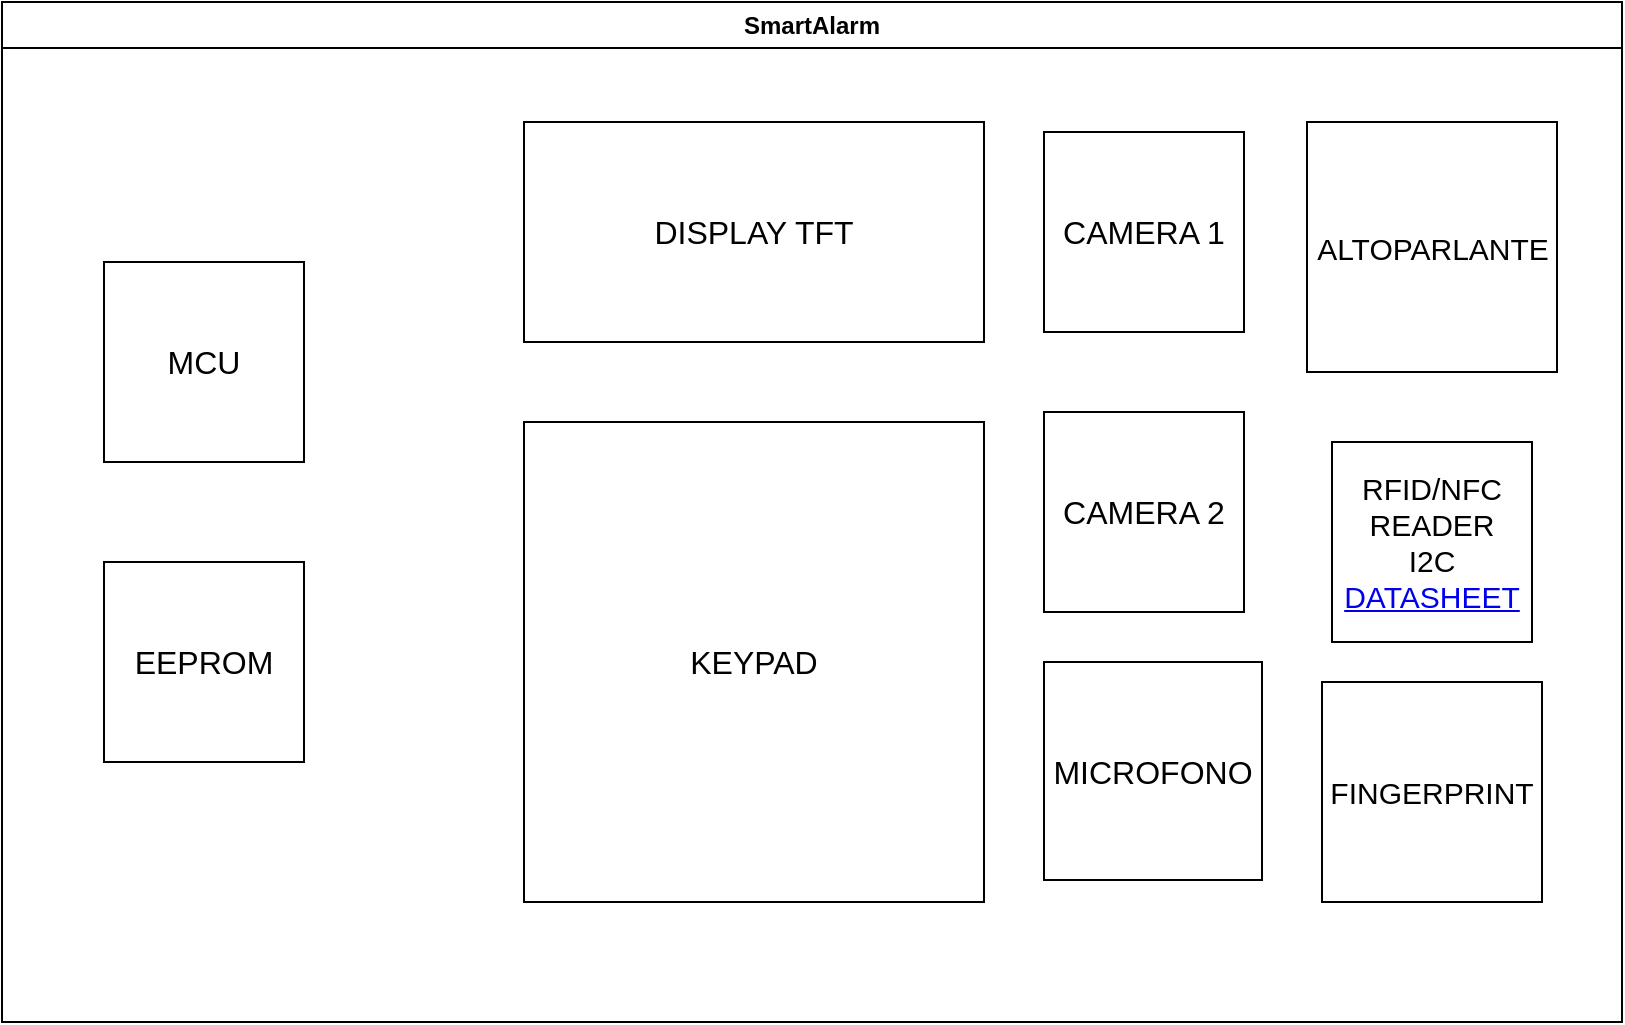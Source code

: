 <mxfile version="26.0.16">
  <diagram name="Pagina-1" id="UODFkgqHHmdahGuH_TEf">
    <mxGraphModel dx="760" dy="456" grid="1" gridSize="10" guides="1" tooltips="1" connect="1" arrows="1" fold="1" page="1" pageScale="1" pageWidth="827" pageHeight="1169" math="0" shadow="0">
      <root>
        <mxCell id="0" />
        <mxCell id="1" parent="0" />
        <mxCell id="HiyLJdyrTskh39Lmv4q9-1" value="SmartAlarm" style="swimlane;whiteSpace=wrap;html=1;" vertex="1" parent="1">
          <mxGeometry x="9" y="30" width="810" height="510" as="geometry" />
        </mxCell>
        <mxCell id="HiyLJdyrTskh39Lmv4q9-3" value="&lt;font style=&quot;font-size: 15px;&quot;&gt;RFID/NFC&lt;br&gt;&lt;/font&gt;&lt;div&gt;&lt;font style=&quot;font-size: 15px;&quot;&gt;READER&lt;/font&gt;&lt;/div&gt;&lt;div&gt;&lt;font style=&quot;font-size: 15px;&quot;&gt;I2C&lt;br&gt;&lt;a href=&quot;https://www.mouser.it/datasheet/2/389/st25dv04kc-2450072.pdf&quot;&gt;DATASHEET&lt;/a&gt;&lt;/font&gt;&lt;/div&gt;" style="whiteSpace=wrap;html=1;aspect=fixed;" vertex="1" parent="HiyLJdyrTskh39Lmv4q9-1">
          <mxGeometry x="665" y="220" width="100" height="100" as="geometry" />
        </mxCell>
        <mxCell id="HiyLJdyrTskh39Lmv4q9-5" value="&lt;font style=&quot;font-size: 15px;&quot;&gt;FINGERPRINT&lt;/font&gt;" style="whiteSpace=wrap;html=1;aspect=fixed;" vertex="1" parent="HiyLJdyrTskh39Lmv4q9-1">
          <mxGeometry x="660" y="340" width="110" height="110" as="geometry" />
        </mxCell>
        <mxCell id="HiyLJdyrTskh39Lmv4q9-6" value="&lt;font style=&quot;font-size: 15px;&quot;&gt;ALTOPARLANTE&lt;/font&gt;" style="whiteSpace=wrap;html=1;aspect=fixed;" vertex="1" parent="HiyLJdyrTskh39Lmv4q9-1">
          <mxGeometry x="652.5" y="60" width="125" height="125" as="geometry" />
        </mxCell>
        <mxCell id="HiyLJdyrTskh39Lmv4q9-8" value="&lt;font style=&quot;font-size: 16px;&quot;&gt;DISPLAY TFT&lt;/font&gt;" style="rounded=0;whiteSpace=wrap;html=1;" vertex="1" parent="HiyLJdyrTskh39Lmv4q9-1">
          <mxGeometry x="261" y="60" width="230" height="110" as="geometry" />
        </mxCell>
        <mxCell id="HiyLJdyrTskh39Lmv4q9-9" value="&lt;font style=&quot;font-size: 16px;&quot;&gt;KEYPAD&lt;/font&gt;" style="rounded=0;whiteSpace=wrap;html=1;" vertex="1" parent="HiyLJdyrTskh39Lmv4q9-1">
          <mxGeometry x="261" y="210" width="230" height="240" as="geometry" />
        </mxCell>
        <mxCell id="HiyLJdyrTskh39Lmv4q9-10" value="&lt;font style=&quot;font-size: 16px;&quot;&gt;MCU&lt;/font&gt;" style="whiteSpace=wrap;html=1;aspect=fixed;" vertex="1" parent="HiyLJdyrTskh39Lmv4q9-1">
          <mxGeometry x="51" y="130" width="100" height="100" as="geometry" />
        </mxCell>
        <mxCell id="HiyLJdyrTskh39Lmv4q9-11" value="&lt;div&gt;&lt;font style=&quot;font-size: 16px;&quot;&gt;EEPROM&lt;/font&gt;&lt;/div&gt;" style="whiteSpace=wrap;html=1;aspect=fixed;" vertex="1" parent="HiyLJdyrTskh39Lmv4q9-1">
          <mxGeometry x="51" y="280" width="100" height="100" as="geometry" />
        </mxCell>
        <mxCell id="HiyLJdyrTskh39Lmv4q9-12" value="&lt;font style=&quot;font-size: 16px;&quot;&gt;CAMERA 1&lt;/font&gt;" style="whiteSpace=wrap;html=1;aspect=fixed;" vertex="1" parent="HiyLJdyrTskh39Lmv4q9-1">
          <mxGeometry x="521" y="65" width="100" height="100" as="geometry" />
        </mxCell>
        <mxCell id="HiyLJdyrTskh39Lmv4q9-13" value="&lt;div&gt;&lt;font style=&quot;font-size: 16px;&quot;&gt;CAMERA 2&lt;/font&gt;&lt;/div&gt;" style="whiteSpace=wrap;html=1;aspect=fixed;" vertex="1" parent="HiyLJdyrTskh39Lmv4q9-1">
          <mxGeometry x="521" y="205" width="100" height="100" as="geometry" />
        </mxCell>
        <mxCell id="HiyLJdyrTskh39Lmv4q9-14" value="&lt;font style=&quot;font-size: 16px;&quot;&gt;MICROFONO&lt;/font&gt;" style="whiteSpace=wrap;html=1;aspect=fixed;" vertex="1" parent="HiyLJdyrTskh39Lmv4q9-1">
          <mxGeometry x="521" y="330" width="109" height="109" as="geometry" />
        </mxCell>
      </root>
    </mxGraphModel>
  </diagram>
</mxfile>
